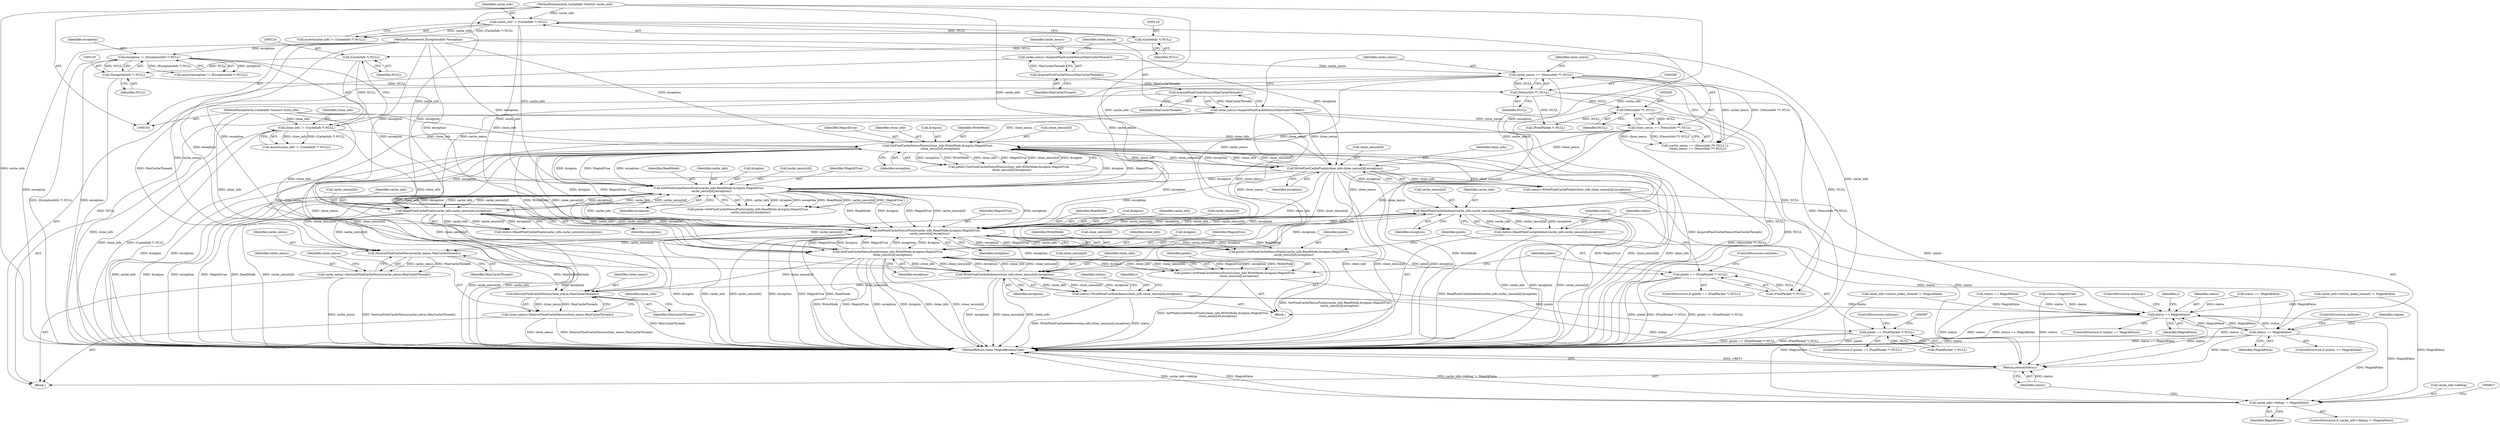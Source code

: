 digraph "0_ImageMagick_a54fe0e8600eaf3dc6fe717d3c0398001507f723@array" {
"1000549" [label="(Call,ReadPixelCacheIndexes(cache_info,cache_nexus[id],exception))"];
"1000530" [label="(Call,SetPixelCacheNexusPixels(cache_info,ReadMode,&region,MagickTrue,\n          cache_nexus[id],exception))"];
"1000549" [label="(Call,ReadPixelCacheIndexes(cache_info,cache_nexus[id],exception))"];
"1000105" [label="(MethodParameterIn,CacheInfo *restrict cache_info)"];
"1000257" [label="(Call,cache_nexus == (NexusInfo **) NULL)"];
"1000247" [label="(Call,cache_nexus=AcquirePixelCacheNexus(MaxCacheThreads))"];
"1000249" [label="(Call,AcquirePixelCacheNexus(MaxCacheThreads))"];
"1000259" [label="(Call,(NexusInfo **) NULL)"];
"1000129" [label="(Call,(ExceptionInfo *) NULL)"];
"1000123" [label="(Call,(CacheInfo *) NULL)"];
"1000117" [label="(Call,(CacheInfo *) NULL)"];
"1000106" [label="(MethodParameterIn,ExceptionInfo *exception)"];
"1000348" [label="(Call,SetPixelCacheNexusPixels(cache_info,ReadMode,&region,MagickTrue,\n      cache_nexus[id],exception))"];
"1000367" [label="(Call,ReadPixelCachePixels(cache_info,cache_nexus[id],exception))"];
"1000115" [label="(Call,cache_info != (CacheInfo *) NULL)"];
"1000387" [label="(Call,SetPixelCacheNexusPixels(clone_info,WriteMode,&region,MagickTrue,\n      clone_nexus[id],exception))"];
"1000436" [label="(Call,WritePixelCachePixels(clone_info,clone_nexus[id],exception))"];
"1000104" [label="(MethodParameterIn,CacheInfo *restrict clone_info)"];
"1000262" [label="(Call,clone_nexus == (NexusInfo **) NULL)"];
"1000251" [label="(Call,clone_nexus=AcquirePixelCacheNexus(MaxCacheThreads))"];
"1000253" [label="(Call,AcquirePixelCacheNexus(MaxCacheThreads))"];
"1000264" [label="(Call,(NexusInfo **) NULL)"];
"1000121" [label="(Call,clone_info != (CacheInfo *) NULL)"];
"1000127" [label="(Call,exception != (ExceptionInfo *) NULL)"];
"1000569" [label="(Call,SetPixelCacheNexusPixels(clone_info,WriteMode,&region,MagickTrue,\n          clone_nexus[id],exception))"];
"1000602" [label="(Call,WritePixelCacheIndexes(clone_info,clone_nexus[id],exception))"];
"1000528" [label="(Call,pixels=SetPixelCacheNexusPixels(cache_info,ReadMode,&region,MagickTrue,\n          cache_nexus[id],exception))"];
"1000541" [label="(Call,pixels == (PixelPacket *) NULL)"];
"1000547" [label="(Call,status=ReadPixelCacheIndexes(cache_info,cache_nexus[id],exception))"];
"1000556" [label="(Call,status == MagickFalse)"];
"1000493" [label="(Call,status == MagickFalse)"];
"1000619" [label="(Call,cache_info->debug != MagickFalse)"];
"1000653" [label="(Return,return(status);)"];
"1000567" [label="(Call,pixels=SetPixelCacheNexusPixels(clone_info,WriteMode,&region,MagickTrue,\n          clone_nexus[id],exception))"];
"1000580" [label="(Call,pixels == (PixelPacket *) NULL)"];
"1000600" [label="(Call,status=WritePixelCacheIndexes(clone_info,clone_nexus[id],exception))"];
"1000615" [label="(Call,DestroyPixelCacheNexus(clone_nexus,MaxCacheThreads))"];
"1000613" [label="(Call,clone_nexus=DestroyPixelCacheNexus(clone_nexus,MaxCacheThreads))"];
"1000610" [label="(Call,DestroyPixelCacheNexus(cache_nexus,MaxCacheThreads))"];
"1000608" [label="(Call,cache_nexus=DestroyPixelCacheNexus(cache_nexus,MaxCacheThreads))"];
"1000250" [label="(Identifier,MaxCacheThreads)"];
"1000369" [label="(Call,cache_nexus[id])"];
"1000616" [label="(Identifier,clone_nexus)"];
"1000655" [label="(MethodReturn,static MagickBooleanType)"];
"1000559" [label="(ControlStructure,continue;)"];
"1000600" [label="(Call,status=WritePixelCacheIndexes(clone_info,clone_nexus[id],exception))"];
"1000357" [label="(Identifier,exception)"];
"1000554" [label="(Identifier,exception)"];
"1000540" [label="(ControlStructure,if (pixels == (PixelPacket *) NULL))"];
"1000257" [label="(Call,cache_nexus == (NexusInfo **) NULL)"];
"1000127" [label="(Call,exception != (ExceptionInfo *) NULL)"];
"1000581" [label="(Identifier,pixels)"];
"1000611" [label="(Identifier,cache_nexus)"];
"1000532" [label="(Identifier,ReadMode)"];
"1000253" [label="(Call,AcquirePixelCacheNexus(MaxCacheThreads))"];
"1000105" [label="(MethodParameterIn,CacheInfo *restrict cache_info)"];
"1000249" [label="(Call,AcquirePixelCacheNexus(MaxCacheThreads))"];
"1000623" [label="(Identifier,MagickFalse)"];
"1000365" [label="(Call,status=ReadPixelCachePixels(cache_info,cache_nexus[id],exception))"];
"1000117" [label="(Call,(CacheInfo *) NULL)"];
"1000619" [label="(Call,cache_info->debug != MagickFalse)"];
"1000114" [label="(Call,assert(cache_info != (CacheInfo *) NULL))"];
"1000585" [label="(ControlStructure,continue;)"];
"1000533" [label="(Call,&region)"];
"1000436" [label="(Call,WritePixelCachePixels(clone_info,clone_nexus[id],exception))"];
"1000529" [label="(Identifier,pixels)"];
"1000571" [label="(Identifier,WriteMode)"];
"1000434" [label="(Call,status=WritePixelCachePixels(clone_info,clone_nexus[id],exception))"];
"1000613" [label="(Call,clone_nexus=DestroyPixelCacheNexus(clone_nexus,MaxCacheThreads))"];
"1000621" [label="(Identifier,cache_info)"];
"1000368" [label="(Identifier,cache_info)"];
"1000568" [label="(Identifier,pixels)"];
"1000396" [label="(Identifier,exception)"];
"1000251" [label="(Call,clone_nexus=AcquirePixelCacheNexus(MaxCacheThreads))"];
"1000562" [label="(Identifier,region)"];
"1000607" [label="(Identifier,exception)"];
"1000311" [label="(Call,status == MagickFalse)"];
"1000654" [label="(Identifier,status)"];
"1000438" [label="(Call,clone_nexus[id])"];
"1000393" [label="(Call,clone_nexus[id])"];
"1000107" [label="(Block,)"];
"1000392" [label="(Identifier,MagickTrue)"];
"1000492" [label="(ControlStructure,if (status == MagickFalse))"];
"1000551" [label="(Call,cache_nexus[id])"];
"1000106" [label="(MethodParameterIn,ExceptionInfo *exception)"];
"1000119" [label="(Identifier,NULL)"];
"1000361" [label="(Call,(PixelPacket *) NULL)"];
"1000530" [label="(Call,SetPixelCacheNexusPixels(cache_info,ReadMode,&region,MagickTrue,\n          cache_nexus[id],exception))"];
"1000261" [label="(Identifier,NULL)"];
"1000131" [label="(Identifier,NULL)"];
"1000123" [label="(Call,(CacheInfo *) NULL)"];
"1000350" [label="(Identifier,ReadMode)"];
"1000266" [label="(Identifier,NULL)"];
"1000653" [label="(Return,return(status);)"];
"1000496" [label="(ControlStructure,continue;)"];
"1000579" [label="(ControlStructure,if (pixels == (PixelPacket *) NULL))"];
"1000388" [label="(Identifier,clone_info)"];
"1000248" [label="(Identifier,cache_nexus)"];
"1000120" [label="(Call,assert(clone_info != (CacheInfo *) NULL))"];
"1000617" [label="(Identifier,MaxCacheThreads)"];
"1000499" [label="(Identifier,y)"];
"1000580" [label="(Call,pixels == (PixelPacket *) NULL)"];
"1000582" [label="(Call,(PixelPacket *) NULL)"];
"1000558" [label="(Identifier,MagickFalse)"];
"1000548" [label="(Identifier,status)"];
"1000485" [label="(Block,)"];
"1000494" [label="(Identifier,status)"];
"1000262" [label="(Call,clone_nexus == (NexusInfo **) NULL)"];
"1000121" [label="(Call,clone_info != (CacheInfo *) NULL)"];
"1000556" [label="(Call,status == MagickFalse)"];
"1000610" [label="(Call,DestroyPixelCacheNexus(cache_nexus,MaxCacheThreads))"];
"1000618" [label="(ControlStructure,if (cache_info->debug != MagickFalse))"];
"1000125" [label="(Identifier,NULL)"];
"1000578" [label="(Identifier,exception)"];
"1000531" [label="(Identifier,cache_info)"];
"1000346" [label="(Call,pixels=SetPixelCacheNexusPixels(cache_info,ReadMode,&region,MagickTrue,\n      cache_nexus[id],exception))"];
"1000258" [label="(Identifier,cache_nexus)"];
"1000387" [label="(Call,SetPixelCacheNexusPixels(clone_info,WriteMode,&region,MagickTrue,\n      clone_nexus[id],exception))"];
"1000128" [label="(Identifier,exception)"];
"1000567" [label="(Call,pixels=SetPixelCacheNexusPixels(clone_info,WriteMode,&region,MagickTrue,\n          clone_nexus[id],exception))"];
"1000609" [label="(Identifier,cache_nexus)"];
"1000449" [label="(Call,clone_info->active_index_channel != MagickFalse)"];
"1000263" [label="(Identifier,clone_nexus)"];
"1000604" [label="(Call,clone_nexus[id])"];
"1000608" [label="(Call,cache_nexus=DestroyPixelCacheNexus(cache_nexus,MaxCacheThreads))"];
"1000601" [label="(Identifier,status)"];
"1000252" [label="(Identifier,clone_nexus)"];
"1000116" [label="(Identifier,cache_info)"];
"1000349" [label="(Identifier,cache_info)"];
"1000546" [label="(ControlStructure,continue;)"];
"1000547" [label="(Call,status=ReadPixelCacheIndexes(cache_info,cache_nexus[id],exception))"];
"1000122" [label="(Identifier,clone_info)"];
"1000256" [label="(Call,(cache_nexus == (NexusInfo **) NULL) ||\n      (clone_nexus == (NexusInfo **) NULL))"];
"1000602" [label="(Call,WritePixelCacheIndexes(clone_info,clone_nexus[id],exception))"];
"1000126" [label="(Call,assert(exception != (ExceptionInfo *) NULL))"];
"1000484" [label="(Identifier,y)"];
"1000115" [label="(Call,cache_info != (CacheInfo *) NULL)"];
"1000287" [label="(Call,status=MagickTrue)"];
"1000536" [label="(Call,cache_nexus[id])"];
"1000441" [label="(Identifier,exception)"];
"1000549" [label="(Call,ReadPixelCacheIndexes(cache_info,cache_nexus[id],exception))"];
"1000615" [label="(Call,DestroyPixelCacheNexus(clone_nexus,MaxCacheThreads))"];
"1000555" [label="(ControlStructure,if (status == MagickFalse))"];
"1000367" [label="(Call,ReadPixelCachePixels(cache_info,cache_nexus[id],exception))"];
"1000528" [label="(Call,pixels=SetPixelCacheNexusPixels(cache_info,ReadMode,&region,MagickTrue,\n          cache_nexus[id],exception))"];
"1000444" [label="(Call,cache_info->active_index_channel != MagickFalse)"];
"1000264" [label="(Call,(NexusInfo **) NULL)"];
"1000390" [label="(Call,&region)"];
"1000129" [label="(Call,(ExceptionInfo *) NULL)"];
"1000104" [label="(MethodParameterIn,CacheInfo *restrict clone_info)"];
"1000372" [label="(Identifier,exception)"];
"1000535" [label="(Identifier,MagickTrue)"];
"1000575" [label="(Call,clone_nexus[id])"];
"1000612" [label="(Identifier,MaxCacheThreads)"];
"1000259" [label="(Call,(NexusInfo **) NULL)"];
"1000495" [label="(Identifier,MagickFalse)"];
"1000570" [label="(Identifier,clone_info)"];
"1000385" [label="(Call,pixels=SetPixelCacheNexusPixels(clone_info,WriteMode,&region,MagickTrue,\n      clone_nexus[id],exception))"];
"1000620" [label="(Call,cache_info->debug)"];
"1000572" [label="(Call,&region)"];
"1000543" [label="(Call,(PixelPacket *) NULL)"];
"1000247" [label="(Call,cache_nexus=AcquirePixelCacheNexus(MaxCacheThreads))"];
"1000351" [label="(Call,&region)"];
"1000542" [label="(Identifier,pixels)"];
"1000374" [label="(Call,status == MagickFalse)"];
"1000348" [label="(Call,SetPixelCacheNexusPixels(cache_info,ReadMode,&region,MagickTrue,\n      cache_nexus[id],exception))"];
"1000493" [label="(Call,status == MagickFalse)"];
"1000437" [label="(Identifier,clone_info)"];
"1000354" [label="(Call,cache_nexus[id])"];
"1000254" [label="(Identifier,MaxCacheThreads)"];
"1000614" [label="(Identifier,clone_nexus)"];
"1000574" [label="(Identifier,MagickTrue)"];
"1000569" [label="(Call,SetPixelCacheNexusPixels(clone_info,WriteMode,&region,MagickTrue,\n          clone_nexus[id],exception))"];
"1000389" [label="(Identifier,WriteMode)"];
"1000539" [label="(Identifier,exception)"];
"1000353" [label="(Identifier,MagickTrue)"];
"1000550" [label="(Identifier,cache_info)"];
"1000557" [label="(Identifier,status)"];
"1000541" [label="(Call,pixels == (PixelPacket *) NULL)"];
"1000603" [label="(Identifier,clone_info)"];
"1000549" -> "1000547"  [label="AST: "];
"1000549" -> "1000554"  [label="CFG: "];
"1000550" -> "1000549"  [label="AST: "];
"1000551" -> "1000549"  [label="AST: "];
"1000554" -> "1000549"  [label="AST: "];
"1000547" -> "1000549"  [label="CFG: "];
"1000549" -> "1000655"  [label="DDG: cache_info"];
"1000549" -> "1000655"  [label="DDG: exception"];
"1000549" -> "1000655"  [label="DDG: cache_nexus[id]"];
"1000549" -> "1000530"  [label="DDG: cache_info"];
"1000549" -> "1000530"  [label="DDG: cache_nexus[id]"];
"1000549" -> "1000530"  [label="DDG: exception"];
"1000549" -> "1000547"  [label="DDG: cache_info"];
"1000549" -> "1000547"  [label="DDG: cache_nexus[id]"];
"1000549" -> "1000547"  [label="DDG: exception"];
"1000530" -> "1000549"  [label="DDG: cache_info"];
"1000530" -> "1000549"  [label="DDG: cache_nexus[id]"];
"1000530" -> "1000549"  [label="DDG: exception"];
"1000105" -> "1000549"  [label="DDG: cache_info"];
"1000257" -> "1000549"  [label="DDG: cache_nexus"];
"1000106" -> "1000549"  [label="DDG: exception"];
"1000549" -> "1000569"  [label="DDG: exception"];
"1000549" -> "1000610"  [label="DDG: cache_nexus[id]"];
"1000530" -> "1000528"  [label="AST: "];
"1000530" -> "1000539"  [label="CFG: "];
"1000531" -> "1000530"  [label="AST: "];
"1000532" -> "1000530"  [label="AST: "];
"1000533" -> "1000530"  [label="AST: "];
"1000535" -> "1000530"  [label="AST: "];
"1000536" -> "1000530"  [label="AST: "];
"1000539" -> "1000530"  [label="AST: "];
"1000528" -> "1000530"  [label="CFG: "];
"1000530" -> "1000655"  [label="DDG: &region"];
"1000530" -> "1000655"  [label="DDG: cache_info"];
"1000530" -> "1000655"  [label="DDG: cache_nexus[id]"];
"1000530" -> "1000655"  [label="DDG: exception"];
"1000530" -> "1000655"  [label="DDG: MagickTrue"];
"1000530" -> "1000655"  [label="DDG: ReadMode"];
"1000530" -> "1000528"  [label="DDG: cache_nexus[id]"];
"1000530" -> "1000528"  [label="DDG: &region"];
"1000530" -> "1000528"  [label="DDG: ReadMode"];
"1000530" -> "1000528"  [label="DDG: exception"];
"1000530" -> "1000528"  [label="DDG: MagickTrue"];
"1000530" -> "1000528"  [label="DDG: cache_info"];
"1000348" -> "1000530"  [label="DDG: cache_info"];
"1000348" -> "1000530"  [label="DDG: ReadMode"];
"1000348" -> "1000530"  [label="DDG: &region"];
"1000348" -> "1000530"  [label="DDG: MagickTrue"];
"1000348" -> "1000530"  [label="DDG: cache_nexus[id]"];
"1000348" -> "1000530"  [label="DDG: exception"];
"1000367" -> "1000530"  [label="DDG: cache_info"];
"1000367" -> "1000530"  [label="DDG: cache_nexus[id]"];
"1000367" -> "1000530"  [label="DDG: exception"];
"1000115" -> "1000530"  [label="DDG: cache_info"];
"1000105" -> "1000530"  [label="DDG: cache_info"];
"1000569" -> "1000530"  [label="DDG: &region"];
"1000569" -> "1000530"  [label="DDG: MagickTrue"];
"1000569" -> "1000530"  [label="DDG: exception"];
"1000387" -> "1000530"  [label="DDG: &region"];
"1000387" -> "1000530"  [label="DDG: MagickTrue"];
"1000387" -> "1000530"  [label="DDG: exception"];
"1000257" -> "1000530"  [label="DDG: cache_nexus"];
"1000436" -> "1000530"  [label="DDG: exception"];
"1000127" -> "1000530"  [label="DDG: exception"];
"1000602" -> "1000530"  [label="DDG: exception"];
"1000106" -> "1000530"  [label="DDG: exception"];
"1000530" -> "1000569"  [label="DDG: &region"];
"1000530" -> "1000569"  [label="DDG: MagickTrue"];
"1000530" -> "1000610"  [label="DDG: cache_nexus[id]"];
"1000105" -> "1000103"  [label="AST: "];
"1000105" -> "1000655"  [label="DDG: cache_info"];
"1000105" -> "1000115"  [label="DDG: cache_info"];
"1000105" -> "1000348"  [label="DDG: cache_info"];
"1000105" -> "1000367"  [label="DDG: cache_info"];
"1000257" -> "1000256"  [label="AST: "];
"1000257" -> "1000259"  [label="CFG: "];
"1000258" -> "1000257"  [label="AST: "];
"1000259" -> "1000257"  [label="AST: "];
"1000263" -> "1000257"  [label="CFG: "];
"1000256" -> "1000257"  [label="CFG: "];
"1000257" -> "1000655"  [label="DDG: (NexusInfo **) NULL"];
"1000257" -> "1000256"  [label="DDG: cache_nexus"];
"1000257" -> "1000256"  [label="DDG: (NexusInfo **) NULL"];
"1000247" -> "1000257"  [label="DDG: cache_nexus"];
"1000259" -> "1000257"  [label="DDG: NULL"];
"1000257" -> "1000348"  [label="DDG: cache_nexus"];
"1000257" -> "1000367"  [label="DDG: cache_nexus"];
"1000257" -> "1000610"  [label="DDG: cache_nexus"];
"1000247" -> "1000107"  [label="AST: "];
"1000247" -> "1000249"  [label="CFG: "];
"1000248" -> "1000247"  [label="AST: "];
"1000249" -> "1000247"  [label="AST: "];
"1000252" -> "1000247"  [label="CFG: "];
"1000249" -> "1000247"  [label="DDG: MaxCacheThreads"];
"1000249" -> "1000250"  [label="CFG: "];
"1000250" -> "1000249"  [label="AST: "];
"1000249" -> "1000253"  [label="DDG: MaxCacheThreads"];
"1000259" -> "1000261"  [label="CFG: "];
"1000260" -> "1000259"  [label="AST: "];
"1000261" -> "1000259"  [label="AST: "];
"1000259" -> "1000655"  [label="DDG: NULL"];
"1000129" -> "1000259"  [label="DDG: NULL"];
"1000259" -> "1000264"  [label="DDG: NULL"];
"1000259" -> "1000361"  [label="DDG: NULL"];
"1000259" -> "1000543"  [label="DDG: NULL"];
"1000129" -> "1000127"  [label="AST: "];
"1000129" -> "1000131"  [label="CFG: "];
"1000130" -> "1000129"  [label="AST: "];
"1000131" -> "1000129"  [label="AST: "];
"1000127" -> "1000129"  [label="CFG: "];
"1000129" -> "1000655"  [label="DDG: NULL"];
"1000129" -> "1000127"  [label="DDG: NULL"];
"1000123" -> "1000129"  [label="DDG: NULL"];
"1000123" -> "1000121"  [label="AST: "];
"1000123" -> "1000125"  [label="CFG: "];
"1000124" -> "1000123"  [label="AST: "];
"1000125" -> "1000123"  [label="AST: "];
"1000121" -> "1000123"  [label="CFG: "];
"1000123" -> "1000121"  [label="DDG: NULL"];
"1000117" -> "1000123"  [label="DDG: NULL"];
"1000117" -> "1000115"  [label="AST: "];
"1000117" -> "1000119"  [label="CFG: "];
"1000118" -> "1000117"  [label="AST: "];
"1000119" -> "1000117"  [label="AST: "];
"1000115" -> "1000117"  [label="CFG: "];
"1000117" -> "1000115"  [label="DDG: NULL"];
"1000106" -> "1000103"  [label="AST: "];
"1000106" -> "1000655"  [label="DDG: exception"];
"1000106" -> "1000127"  [label="DDG: exception"];
"1000106" -> "1000348"  [label="DDG: exception"];
"1000106" -> "1000367"  [label="DDG: exception"];
"1000106" -> "1000387"  [label="DDG: exception"];
"1000106" -> "1000436"  [label="DDG: exception"];
"1000106" -> "1000569"  [label="DDG: exception"];
"1000106" -> "1000602"  [label="DDG: exception"];
"1000348" -> "1000346"  [label="AST: "];
"1000348" -> "1000357"  [label="CFG: "];
"1000349" -> "1000348"  [label="AST: "];
"1000350" -> "1000348"  [label="AST: "];
"1000351" -> "1000348"  [label="AST: "];
"1000353" -> "1000348"  [label="AST: "];
"1000354" -> "1000348"  [label="AST: "];
"1000357" -> "1000348"  [label="AST: "];
"1000346" -> "1000348"  [label="CFG: "];
"1000348" -> "1000655"  [label="DDG: cache_info"];
"1000348" -> "1000655"  [label="DDG: &region"];
"1000348" -> "1000655"  [label="DDG: exception"];
"1000348" -> "1000655"  [label="DDG: MagickTrue"];
"1000348" -> "1000655"  [label="DDG: ReadMode"];
"1000348" -> "1000655"  [label="DDG: cache_nexus[id]"];
"1000348" -> "1000346"  [label="DDG: cache_info"];
"1000348" -> "1000346"  [label="DDG: &region"];
"1000348" -> "1000346"  [label="DDG: exception"];
"1000348" -> "1000346"  [label="DDG: ReadMode"];
"1000348" -> "1000346"  [label="DDG: cache_nexus[id]"];
"1000348" -> "1000346"  [label="DDG: MagickTrue"];
"1000367" -> "1000348"  [label="DDG: cache_info"];
"1000367" -> "1000348"  [label="DDG: cache_nexus[id]"];
"1000367" -> "1000348"  [label="DDG: exception"];
"1000115" -> "1000348"  [label="DDG: cache_info"];
"1000387" -> "1000348"  [label="DDG: &region"];
"1000387" -> "1000348"  [label="DDG: MagickTrue"];
"1000387" -> "1000348"  [label="DDG: exception"];
"1000436" -> "1000348"  [label="DDG: exception"];
"1000127" -> "1000348"  [label="DDG: exception"];
"1000348" -> "1000367"  [label="DDG: cache_info"];
"1000348" -> "1000367"  [label="DDG: cache_nexus[id]"];
"1000348" -> "1000367"  [label="DDG: exception"];
"1000348" -> "1000387"  [label="DDG: &region"];
"1000348" -> "1000387"  [label="DDG: MagickTrue"];
"1000348" -> "1000610"  [label="DDG: cache_nexus[id]"];
"1000367" -> "1000365"  [label="AST: "];
"1000367" -> "1000372"  [label="CFG: "];
"1000368" -> "1000367"  [label="AST: "];
"1000369" -> "1000367"  [label="AST: "];
"1000372" -> "1000367"  [label="AST: "];
"1000365" -> "1000367"  [label="CFG: "];
"1000367" -> "1000655"  [label="DDG: cache_nexus[id]"];
"1000367" -> "1000655"  [label="DDG: cache_info"];
"1000367" -> "1000655"  [label="DDG: exception"];
"1000367" -> "1000365"  [label="DDG: cache_info"];
"1000367" -> "1000365"  [label="DDG: cache_nexus[id]"];
"1000367" -> "1000365"  [label="DDG: exception"];
"1000367" -> "1000387"  [label="DDG: exception"];
"1000367" -> "1000610"  [label="DDG: cache_nexus[id]"];
"1000115" -> "1000114"  [label="AST: "];
"1000116" -> "1000115"  [label="AST: "];
"1000114" -> "1000115"  [label="CFG: "];
"1000115" -> "1000655"  [label="DDG: cache_info"];
"1000115" -> "1000114"  [label="DDG: cache_info"];
"1000115" -> "1000114"  [label="DDG: (CacheInfo *) NULL"];
"1000387" -> "1000385"  [label="AST: "];
"1000387" -> "1000396"  [label="CFG: "];
"1000388" -> "1000387"  [label="AST: "];
"1000389" -> "1000387"  [label="AST: "];
"1000390" -> "1000387"  [label="AST: "];
"1000392" -> "1000387"  [label="AST: "];
"1000393" -> "1000387"  [label="AST: "];
"1000396" -> "1000387"  [label="AST: "];
"1000385" -> "1000387"  [label="CFG: "];
"1000387" -> "1000655"  [label="DDG: exception"];
"1000387" -> "1000655"  [label="DDG: WriteMode"];
"1000387" -> "1000655"  [label="DDG: MagickTrue"];
"1000387" -> "1000655"  [label="DDG: clone_nexus[id]"];
"1000387" -> "1000655"  [label="DDG: clone_info"];
"1000387" -> "1000655"  [label="DDG: &region"];
"1000387" -> "1000385"  [label="DDG: exception"];
"1000387" -> "1000385"  [label="DDG: WriteMode"];
"1000387" -> "1000385"  [label="DDG: clone_info"];
"1000387" -> "1000385"  [label="DDG: MagickTrue"];
"1000387" -> "1000385"  [label="DDG: clone_nexus[id]"];
"1000387" -> "1000385"  [label="DDG: &region"];
"1000436" -> "1000387"  [label="DDG: clone_info"];
"1000436" -> "1000387"  [label="DDG: clone_nexus[id]"];
"1000121" -> "1000387"  [label="DDG: clone_info"];
"1000104" -> "1000387"  [label="DDG: clone_info"];
"1000262" -> "1000387"  [label="DDG: clone_nexus"];
"1000251" -> "1000387"  [label="DDG: clone_nexus"];
"1000387" -> "1000436"  [label="DDG: clone_info"];
"1000387" -> "1000436"  [label="DDG: clone_nexus[id]"];
"1000387" -> "1000436"  [label="DDG: exception"];
"1000387" -> "1000569"  [label="DDG: clone_info"];
"1000387" -> "1000569"  [label="DDG: WriteMode"];
"1000387" -> "1000569"  [label="DDG: clone_nexus[id]"];
"1000387" -> "1000615"  [label="DDG: clone_nexus[id]"];
"1000436" -> "1000434"  [label="AST: "];
"1000436" -> "1000441"  [label="CFG: "];
"1000437" -> "1000436"  [label="AST: "];
"1000438" -> "1000436"  [label="AST: "];
"1000441" -> "1000436"  [label="AST: "];
"1000434" -> "1000436"  [label="CFG: "];
"1000436" -> "1000655"  [label="DDG: clone_info"];
"1000436" -> "1000655"  [label="DDG: clone_nexus[id]"];
"1000436" -> "1000655"  [label="DDG: exception"];
"1000436" -> "1000434"  [label="DDG: clone_info"];
"1000436" -> "1000434"  [label="DDG: clone_nexus[id]"];
"1000436" -> "1000434"  [label="DDG: exception"];
"1000104" -> "1000436"  [label="DDG: clone_info"];
"1000262" -> "1000436"  [label="DDG: clone_nexus"];
"1000251" -> "1000436"  [label="DDG: clone_nexus"];
"1000436" -> "1000569"  [label="DDG: clone_info"];
"1000436" -> "1000569"  [label="DDG: clone_nexus[id]"];
"1000436" -> "1000615"  [label="DDG: clone_nexus[id]"];
"1000104" -> "1000103"  [label="AST: "];
"1000104" -> "1000655"  [label="DDG: clone_info"];
"1000104" -> "1000121"  [label="DDG: clone_info"];
"1000104" -> "1000569"  [label="DDG: clone_info"];
"1000104" -> "1000602"  [label="DDG: clone_info"];
"1000262" -> "1000256"  [label="AST: "];
"1000262" -> "1000264"  [label="CFG: "];
"1000263" -> "1000262"  [label="AST: "];
"1000264" -> "1000262"  [label="AST: "];
"1000256" -> "1000262"  [label="CFG: "];
"1000262" -> "1000655"  [label="DDG: (NexusInfo **) NULL"];
"1000262" -> "1000256"  [label="DDG: clone_nexus"];
"1000262" -> "1000256"  [label="DDG: (NexusInfo **) NULL"];
"1000251" -> "1000262"  [label="DDG: clone_nexus"];
"1000264" -> "1000262"  [label="DDG: NULL"];
"1000262" -> "1000569"  [label="DDG: clone_nexus"];
"1000262" -> "1000602"  [label="DDG: clone_nexus"];
"1000262" -> "1000615"  [label="DDG: clone_nexus"];
"1000251" -> "1000107"  [label="AST: "];
"1000251" -> "1000253"  [label="CFG: "];
"1000252" -> "1000251"  [label="AST: "];
"1000253" -> "1000251"  [label="AST: "];
"1000258" -> "1000251"  [label="CFG: "];
"1000251" -> "1000655"  [label="DDG: AcquirePixelCacheNexus(MaxCacheThreads)"];
"1000253" -> "1000251"  [label="DDG: MaxCacheThreads"];
"1000251" -> "1000569"  [label="DDG: clone_nexus"];
"1000251" -> "1000602"  [label="DDG: clone_nexus"];
"1000251" -> "1000615"  [label="DDG: clone_nexus"];
"1000253" -> "1000254"  [label="CFG: "];
"1000254" -> "1000253"  [label="AST: "];
"1000253" -> "1000610"  [label="DDG: MaxCacheThreads"];
"1000264" -> "1000266"  [label="CFG: "];
"1000265" -> "1000264"  [label="AST: "];
"1000266" -> "1000264"  [label="AST: "];
"1000264" -> "1000655"  [label="DDG: NULL"];
"1000264" -> "1000361"  [label="DDG: NULL"];
"1000264" -> "1000543"  [label="DDG: NULL"];
"1000121" -> "1000120"  [label="AST: "];
"1000122" -> "1000121"  [label="AST: "];
"1000120" -> "1000121"  [label="CFG: "];
"1000121" -> "1000655"  [label="DDG: (CacheInfo *) NULL"];
"1000121" -> "1000655"  [label="DDG: clone_info"];
"1000121" -> "1000120"  [label="DDG: clone_info"];
"1000121" -> "1000120"  [label="DDG: (CacheInfo *) NULL"];
"1000121" -> "1000569"  [label="DDG: clone_info"];
"1000127" -> "1000126"  [label="AST: "];
"1000128" -> "1000127"  [label="AST: "];
"1000126" -> "1000127"  [label="CFG: "];
"1000127" -> "1000655"  [label="DDG: (ExceptionInfo *) NULL"];
"1000127" -> "1000655"  [label="DDG: exception"];
"1000127" -> "1000126"  [label="DDG: exception"];
"1000127" -> "1000126"  [label="DDG: (ExceptionInfo *) NULL"];
"1000569" -> "1000567"  [label="AST: "];
"1000569" -> "1000578"  [label="CFG: "];
"1000570" -> "1000569"  [label="AST: "];
"1000571" -> "1000569"  [label="AST: "];
"1000572" -> "1000569"  [label="AST: "];
"1000574" -> "1000569"  [label="AST: "];
"1000575" -> "1000569"  [label="AST: "];
"1000578" -> "1000569"  [label="AST: "];
"1000567" -> "1000569"  [label="CFG: "];
"1000569" -> "1000655"  [label="DDG: clone_nexus[id]"];
"1000569" -> "1000655"  [label="DDG: WriteMode"];
"1000569" -> "1000655"  [label="DDG: MagickTrue"];
"1000569" -> "1000655"  [label="DDG: exception"];
"1000569" -> "1000655"  [label="DDG: &region"];
"1000569" -> "1000655"  [label="DDG: clone_info"];
"1000569" -> "1000567"  [label="DDG: MagickTrue"];
"1000569" -> "1000567"  [label="DDG: exception"];
"1000569" -> "1000567"  [label="DDG: WriteMode"];
"1000569" -> "1000567"  [label="DDG: &region"];
"1000569" -> "1000567"  [label="DDG: clone_info"];
"1000569" -> "1000567"  [label="DDG: clone_nexus[id]"];
"1000602" -> "1000569"  [label="DDG: clone_info"];
"1000602" -> "1000569"  [label="DDG: clone_nexus[id]"];
"1000569" -> "1000602"  [label="DDG: clone_info"];
"1000569" -> "1000602"  [label="DDG: clone_nexus[id]"];
"1000569" -> "1000602"  [label="DDG: exception"];
"1000569" -> "1000615"  [label="DDG: clone_nexus[id]"];
"1000602" -> "1000600"  [label="AST: "];
"1000602" -> "1000607"  [label="CFG: "];
"1000603" -> "1000602"  [label="AST: "];
"1000604" -> "1000602"  [label="AST: "];
"1000607" -> "1000602"  [label="AST: "];
"1000600" -> "1000602"  [label="CFG: "];
"1000602" -> "1000655"  [label="DDG: exception"];
"1000602" -> "1000655"  [label="DDG: clone_nexus[id]"];
"1000602" -> "1000655"  [label="DDG: clone_info"];
"1000602" -> "1000600"  [label="DDG: clone_info"];
"1000602" -> "1000600"  [label="DDG: clone_nexus[id]"];
"1000602" -> "1000600"  [label="DDG: exception"];
"1000602" -> "1000615"  [label="DDG: clone_nexus[id]"];
"1000528" -> "1000485"  [label="AST: "];
"1000529" -> "1000528"  [label="AST: "];
"1000542" -> "1000528"  [label="CFG: "];
"1000528" -> "1000655"  [label="DDG: SetPixelCacheNexusPixels(cache_info,ReadMode,&region,MagickTrue,\n          cache_nexus[id],exception)"];
"1000528" -> "1000541"  [label="DDG: pixels"];
"1000541" -> "1000540"  [label="AST: "];
"1000541" -> "1000543"  [label="CFG: "];
"1000542" -> "1000541"  [label="AST: "];
"1000543" -> "1000541"  [label="AST: "];
"1000546" -> "1000541"  [label="CFG: "];
"1000548" -> "1000541"  [label="CFG: "];
"1000541" -> "1000655"  [label="DDG: pixels"];
"1000541" -> "1000655"  [label="DDG: (PixelPacket *) NULL"];
"1000541" -> "1000655"  [label="DDG: pixels == (PixelPacket *) NULL"];
"1000543" -> "1000541"  [label="DDG: NULL"];
"1000547" -> "1000485"  [label="AST: "];
"1000548" -> "1000547"  [label="AST: "];
"1000557" -> "1000547"  [label="CFG: "];
"1000547" -> "1000655"  [label="DDG: ReadPixelCacheIndexes(cache_info,cache_nexus[id],exception)"];
"1000547" -> "1000556"  [label="DDG: status"];
"1000556" -> "1000555"  [label="AST: "];
"1000556" -> "1000558"  [label="CFG: "];
"1000557" -> "1000556"  [label="AST: "];
"1000558" -> "1000556"  [label="AST: "];
"1000559" -> "1000556"  [label="CFG: "];
"1000562" -> "1000556"  [label="CFG: "];
"1000556" -> "1000655"  [label="DDG: status"];
"1000556" -> "1000655"  [label="DDG: status == MagickFalse"];
"1000556" -> "1000493"  [label="DDG: status"];
"1000556" -> "1000493"  [label="DDG: MagickFalse"];
"1000493" -> "1000556"  [label="DDG: MagickFalse"];
"1000556" -> "1000619"  [label="DDG: MagickFalse"];
"1000556" -> "1000653"  [label="DDG: status"];
"1000493" -> "1000492"  [label="AST: "];
"1000493" -> "1000495"  [label="CFG: "];
"1000494" -> "1000493"  [label="AST: "];
"1000495" -> "1000493"  [label="AST: "];
"1000496" -> "1000493"  [label="CFG: "];
"1000499" -> "1000493"  [label="CFG: "];
"1000493" -> "1000655"  [label="DDG: status"];
"1000493" -> "1000655"  [label="DDG: status == MagickFalse"];
"1000311" -> "1000493"  [label="DDG: status"];
"1000374" -> "1000493"  [label="DDG: status"];
"1000434" -> "1000493"  [label="DDG: status"];
"1000287" -> "1000493"  [label="DDG: status"];
"1000600" -> "1000493"  [label="DDG: status"];
"1000449" -> "1000493"  [label="DDG: MagickFalse"];
"1000444" -> "1000493"  [label="DDG: MagickFalse"];
"1000493" -> "1000619"  [label="DDG: MagickFalse"];
"1000493" -> "1000653"  [label="DDG: status"];
"1000619" -> "1000618"  [label="AST: "];
"1000619" -> "1000623"  [label="CFG: "];
"1000620" -> "1000619"  [label="AST: "];
"1000623" -> "1000619"  [label="AST: "];
"1000627" -> "1000619"  [label="CFG: "];
"1000654" -> "1000619"  [label="CFG: "];
"1000619" -> "1000655"  [label="DDG: MagickFalse"];
"1000619" -> "1000655"  [label="DDG: cache_info->debug != MagickFalse"];
"1000619" -> "1000655"  [label="DDG: cache_info->debug"];
"1000449" -> "1000619"  [label="DDG: MagickFalse"];
"1000444" -> "1000619"  [label="DDG: MagickFalse"];
"1000653" -> "1000107"  [label="AST: "];
"1000653" -> "1000654"  [label="CFG: "];
"1000654" -> "1000653"  [label="AST: "];
"1000655" -> "1000653"  [label="CFG: "];
"1000653" -> "1000655"  [label="DDG: <RET>"];
"1000654" -> "1000653"  [label="DDG: status"];
"1000311" -> "1000653"  [label="DDG: status"];
"1000374" -> "1000653"  [label="DDG: status"];
"1000434" -> "1000653"  [label="DDG: status"];
"1000287" -> "1000653"  [label="DDG: status"];
"1000600" -> "1000653"  [label="DDG: status"];
"1000567" -> "1000485"  [label="AST: "];
"1000568" -> "1000567"  [label="AST: "];
"1000581" -> "1000567"  [label="CFG: "];
"1000567" -> "1000655"  [label="DDG: SetPixelCacheNexusPixels(clone_info,WriteMode,&region,MagickTrue,\n          clone_nexus[id],exception)"];
"1000567" -> "1000580"  [label="DDG: pixels"];
"1000580" -> "1000579"  [label="AST: "];
"1000580" -> "1000582"  [label="CFG: "];
"1000581" -> "1000580"  [label="AST: "];
"1000582" -> "1000580"  [label="AST: "];
"1000585" -> "1000580"  [label="CFG: "];
"1000587" -> "1000580"  [label="CFG: "];
"1000580" -> "1000655"  [label="DDG: pixels == (PixelPacket *) NULL"];
"1000580" -> "1000655"  [label="DDG: (PixelPacket *) NULL"];
"1000580" -> "1000655"  [label="DDG: pixels"];
"1000582" -> "1000580"  [label="DDG: NULL"];
"1000600" -> "1000485"  [label="AST: "];
"1000601" -> "1000600"  [label="AST: "];
"1000484" -> "1000600"  [label="CFG: "];
"1000600" -> "1000655"  [label="DDG: WritePixelCacheIndexes(clone_info,clone_nexus[id],exception)"];
"1000600" -> "1000655"  [label="DDG: status"];
"1000615" -> "1000613"  [label="AST: "];
"1000615" -> "1000617"  [label="CFG: "];
"1000616" -> "1000615"  [label="AST: "];
"1000617" -> "1000615"  [label="AST: "];
"1000613" -> "1000615"  [label="CFG: "];
"1000615" -> "1000655"  [label="DDG: MaxCacheThreads"];
"1000615" -> "1000613"  [label="DDG: clone_nexus"];
"1000615" -> "1000613"  [label="DDG: MaxCacheThreads"];
"1000610" -> "1000615"  [label="DDG: MaxCacheThreads"];
"1000613" -> "1000107"  [label="AST: "];
"1000614" -> "1000613"  [label="AST: "];
"1000621" -> "1000613"  [label="CFG: "];
"1000613" -> "1000655"  [label="DDG: clone_nexus"];
"1000613" -> "1000655"  [label="DDG: DestroyPixelCacheNexus(clone_nexus,MaxCacheThreads)"];
"1000610" -> "1000608"  [label="AST: "];
"1000610" -> "1000612"  [label="CFG: "];
"1000611" -> "1000610"  [label="AST: "];
"1000612" -> "1000610"  [label="AST: "];
"1000608" -> "1000610"  [label="CFG: "];
"1000610" -> "1000608"  [label="DDG: cache_nexus"];
"1000610" -> "1000608"  [label="DDG: MaxCacheThreads"];
"1000608" -> "1000107"  [label="AST: "];
"1000609" -> "1000608"  [label="AST: "];
"1000614" -> "1000608"  [label="CFG: "];
"1000608" -> "1000655"  [label="DDG: DestroyPixelCacheNexus(cache_nexus,MaxCacheThreads)"];
"1000608" -> "1000655"  [label="DDG: cache_nexus"];
}

